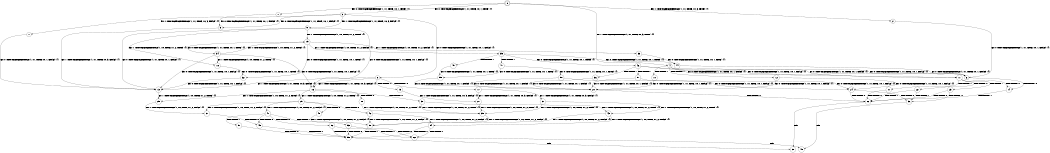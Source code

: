 digraph BCG {
size = "7, 10.5";
center = TRUE;
node [shape = circle];
0 [peripheries = 2];
0 -> 1 [label = "EX !0 !ATOMIC_EXCH_BRANCH (1, +1, TRUE, +0, 1, TRUE) !{}"];
0 -> 2 [label = "EX !1 !ATOMIC_EXCH_BRANCH (1, +1, TRUE, +0, 3, TRUE) !{}"];
0 -> 3 [label = "EX !0 !ATOMIC_EXCH_BRANCH (1, +1, TRUE, +0, 1, TRUE) !{}"];
0 -> 4 [label = "EX !1 !ATOMIC_EXCH_BRANCH (1, +1, TRUE, +0, 3, TRUE) !{}"];
1 -> 5 [label = "EX !0 !ATOMIC_EXCH_BRANCH (1, +1, TRUE, +0, 1, FALSE) !{}"];
2 -> 6 [label = "EX !0 !ATOMIC_EXCH_BRANCH (1, +1, TRUE, +0, 1, FALSE) !{}"];
3 -> 5 [label = "EX !0 !ATOMIC_EXCH_BRANCH (1, +1, TRUE, +0, 1, FALSE) !{}"];
3 -> 7 [label = "EX !1 !ATOMIC_EXCH_BRANCH (1, +1, TRUE, +0, 3, FALSE) !{}"];
3 -> 8 [label = "EX !0 !ATOMIC_EXCH_BRANCH (1, +1, TRUE, +0, 1, FALSE) !{}"];
3 -> 9 [label = "EX !1 !ATOMIC_EXCH_BRANCH (1, +1, TRUE, +0, 3, FALSE) !{}"];
4 -> 6 [label = "EX !0 !ATOMIC_EXCH_BRANCH (1, +1, TRUE, +0, 1, FALSE) !{}"];
4 -> 10 [label = "TERMINATE !1"];
4 -> 11 [label = "EX !0 !ATOMIC_EXCH_BRANCH (1, +1, TRUE, +0, 1, FALSE) !{}"];
4 -> 12 [label = "TERMINATE !1"];
5 -> 13 [label = "EX !1 !ATOMIC_EXCH_BRANCH (1, +1, TRUE, +0, 3, FALSE) !{}"];
6 -> 14 [label = "TERMINATE !0"];
7 -> 13 [label = "EX !0 !ATOMIC_EXCH_BRANCH (1, +1, TRUE, +0, 1, FALSE) !{}"];
8 -> 13 [label = "EX !1 !ATOMIC_EXCH_BRANCH (1, +1, TRUE, +0, 3, FALSE) !{}"];
8 -> 15 [label = "TERMINATE !0"];
8 -> 16 [label = "EX !1 !ATOMIC_EXCH_BRANCH (1, +1, TRUE, +0, 3, FALSE) !{}"];
8 -> 17 [label = "TERMINATE !0"];
9 -> 13 [label = "EX !0 !ATOMIC_EXCH_BRANCH (1, +1, TRUE, +0, 1, FALSE) !{}"];
9 -> 18 [label = "EX !1 !ATOMIC_EXCH_BRANCH (1, +0, TRUE, +1, 2, TRUE) !{}"];
9 -> 16 [label = "EX !0 !ATOMIC_EXCH_BRANCH (1, +1, TRUE, +0, 1, FALSE) !{}"];
9 -> 19 [label = "EX !1 !ATOMIC_EXCH_BRANCH (1, +0, TRUE, +1, 2, TRUE) !{}"];
10 -> 20 [label = "EX !0 !ATOMIC_EXCH_BRANCH (1, +1, TRUE, +0, 1, FALSE) !{}"];
11 -> 14 [label = "TERMINATE !0"];
11 -> 21 [label = "TERMINATE !1"];
11 -> 22 [label = "TERMINATE !0"];
11 -> 23 [label = "TERMINATE !1"];
12 -> 20 [label = "EX !0 !ATOMIC_EXCH_BRANCH (1, +1, TRUE, +0, 1, FALSE) !{}"];
12 -> 24 [label = "EX !0 !ATOMIC_EXCH_BRANCH (1, +1, TRUE, +0, 1, FALSE) !{}"];
13 -> 25 [label = "EX !1 !ATOMIC_EXCH_BRANCH (1, +0, TRUE, +1, 2, TRUE) !{}"];
14 -> 26 [label = "TERMINATE !1"];
15 -> 27 [label = "EX !1 !ATOMIC_EXCH_BRANCH (1, +1, TRUE, +0, 3, FALSE) !{}"];
16 -> 25 [label = "EX !1 !ATOMIC_EXCH_BRANCH (1, +0, TRUE, +1, 2, TRUE) !{}"];
16 -> 28 [label = "TERMINATE !0"];
16 -> 29 [label = "EX !1 !ATOMIC_EXCH_BRANCH (1, +0, TRUE, +1, 2, TRUE) !{}"];
16 -> 30 [label = "TERMINATE !0"];
17 -> 27 [label = "EX !1 !ATOMIC_EXCH_BRANCH (1, +1, TRUE, +0, 3, FALSE) !{}"];
17 -> 31 [label = "EX !1 !ATOMIC_EXCH_BRANCH (1, +1, TRUE, +0, 3, FALSE) !{}"];
18 -> 32 [label = "EX !0 !ATOMIC_EXCH_BRANCH (1, +1, TRUE, +0, 1, TRUE) !{}"];
19 -> 32 [label = "EX !0 !ATOMIC_EXCH_BRANCH (1, +1, TRUE, +0, 1, TRUE) !{}"];
19 -> 33 [label = "EX !1 !ATOMIC_EXCH_BRANCH (1, +0, TRUE, +1, 2, FALSE) !{}"];
19 -> 34 [label = "EX !0 !ATOMIC_EXCH_BRANCH (1, +1, TRUE, +0, 1, TRUE) !{}"];
19 -> 35 [label = "EX !1 !ATOMIC_EXCH_BRANCH (1, +0, TRUE, +1, 2, FALSE) !{}"];
20 -> 26 [label = "TERMINATE !0"];
21 -> 26 [label = "TERMINATE !0"];
22 -> 26 [label = "TERMINATE !1"];
22 -> 36 [label = "TERMINATE !1"];
23 -> 26 [label = "TERMINATE !0"];
23 -> 36 [label = "TERMINATE !0"];
24 -> 26 [label = "TERMINATE !0"];
24 -> 36 [label = "TERMINATE !0"];
25 -> 37 [label = "EX !1 !ATOMIC_EXCH_BRANCH (1, +0, TRUE, +1, 2, FALSE) !{}"];
26 -> 38 [label = "exit"];
27 -> 39 [label = "EX !1 !ATOMIC_EXCH_BRANCH (1, +0, TRUE, +1, 2, TRUE) !{}"];
28 -> 39 [label = "EX !1 !ATOMIC_EXCH_BRANCH (1, +0, TRUE, +1, 2, TRUE) !{}"];
29 -> 37 [label = "EX !1 !ATOMIC_EXCH_BRANCH (1, +0, TRUE, +1, 2, FALSE) !{}"];
29 -> 40 [label = "TERMINATE !0"];
29 -> 41 [label = "EX !1 !ATOMIC_EXCH_BRANCH (1, +0, TRUE, +1, 2, FALSE) !{}"];
29 -> 42 [label = "TERMINATE !0"];
30 -> 39 [label = "EX !1 !ATOMIC_EXCH_BRANCH (1, +0, TRUE, +1, 2, TRUE) !{}"];
30 -> 43 [label = "EX !1 !ATOMIC_EXCH_BRANCH (1, +0, TRUE, +1, 2, TRUE) !{}"];
31 -> 39 [label = "EX !1 !ATOMIC_EXCH_BRANCH (1, +0, TRUE, +1, 2, TRUE) !{}"];
31 -> 43 [label = "EX !1 !ATOMIC_EXCH_BRANCH (1, +0, TRUE, +1, 2, TRUE) !{}"];
32 -> 13 [label = "EX !0 !ATOMIC_EXCH_BRANCH (1, +1, TRUE, +0, 1, FALSE) !{}"];
33 -> 44 [label = "EX !0 !ATOMIC_EXCH_BRANCH (1, +1, TRUE, +0, 1, TRUE) !{}"];
34 -> 13 [label = "EX !0 !ATOMIC_EXCH_BRANCH (1, +1, TRUE, +0, 1, FALSE) !{}"];
34 -> 18 [label = "EX !1 !ATOMIC_EXCH_BRANCH (1, +0, TRUE, +1, 2, TRUE) !{}"];
34 -> 16 [label = "EX !0 !ATOMIC_EXCH_BRANCH (1, +1, TRUE, +0, 1, FALSE) !{}"];
34 -> 19 [label = "EX !1 !ATOMIC_EXCH_BRANCH (1, +0, TRUE, +1, 2, TRUE) !{}"];
35 -> 44 [label = "EX !0 !ATOMIC_EXCH_BRANCH (1, +1, TRUE, +0, 1, TRUE) !{}"];
35 -> 45 [label = "TERMINATE !1"];
35 -> 46 [label = "EX !0 !ATOMIC_EXCH_BRANCH (1, +1, TRUE, +0, 1, TRUE) !{}"];
35 -> 47 [label = "TERMINATE !1"];
36 -> 48 [label = "exit"];
37 -> 49 [label = "TERMINATE !0"];
39 -> 50 [label = "EX !1 !ATOMIC_EXCH_BRANCH (1, +0, TRUE, +1, 2, FALSE) !{}"];
40 -> 50 [label = "EX !1 !ATOMIC_EXCH_BRANCH (1, +0, TRUE, +1, 2, FALSE) !{}"];
41 -> 49 [label = "TERMINATE !0"];
41 -> 51 [label = "TERMINATE !1"];
41 -> 52 [label = "TERMINATE !0"];
41 -> 53 [label = "TERMINATE !1"];
42 -> 50 [label = "EX !1 !ATOMIC_EXCH_BRANCH (1, +0, TRUE, +1, 2, FALSE) !{}"];
42 -> 54 [label = "EX !1 !ATOMIC_EXCH_BRANCH (1, +0, TRUE, +1, 2, FALSE) !{}"];
43 -> 50 [label = "EX !1 !ATOMIC_EXCH_BRANCH (1, +0, TRUE, +1, 2, FALSE) !{}"];
43 -> 54 [label = "EX !1 !ATOMIC_EXCH_BRANCH (1, +0, TRUE, +1, 2, FALSE) !{}"];
44 -> 6 [label = "EX !0 !ATOMIC_EXCH_BRANCH (1, +1, TRUE, +0, 1, FALSE) !{}"];
45 -> 55 [label = "EX !0 !ATOMIC_EXCH_BRANCH (1, +1, TRUE, +0, 1, TRUE) !{}"];
46 -> 6 [label = "EX !0 !ATOMIC_EXCH_BRANCH (1, +1, TRUE, +0, 1, FALSE) !{}"];
46 -> 56 [label = "TERMINATE !1"];
46 -> 11 [label = "EX !0 !ATOMIC_EXCH_BRANCH (1, +1, TRUE, +0, 1, FALSE) !{}"];
46 -> 57 [label = "TERMINATE !1"];
47 -> 55 [label = "EX !0 !ATOMIC_EXCH_BRANCH (1, +1, TRUE, +0, 1, TRUE) !{}"];
47 -> 58 [label = "EX !0 !ATOMIC_EXCH_BRANCH (1, +1, TRUE, +0, 1, TRUE) !{}"];
49 -> 59 [label = "TERMINATE !1"];
50 -> 59 [label = "TERMINATE !1"];
51 -> 59 [label = "TERMINATE !0"];
52 -> 59 [label = "TERMINATE !1"];
52 -> 60 [label = "TERMINATE !1"];
53 -> 59 [label = "TERMINATE !0"];
53 -> 60 [label = "TERMINATE !0"];
54 -> 59 [label = "TERMINATE !1"];
54 -> 60 [label = "TERMINATE !1"];
55 -> 20 [label = "EX !0 !ATOMIC_EXCH_BRANCH (1, +1, TRUE, +0, 1, FALSE) !{}"];
56 -> 20 [label = "EX !0 !ATOMIC_EXCH_BRANCH (1, +1, TRUE, +0, 1, FALSE) !{}"];
57 -> 20 [label = "EX !0 !ATOMIC_EXCH_BRANCH (1, +1, TRUE, +0, 1, FALSE) !{}"];
57 -> 24 [label = "EX !0 !ATOMIC_EXCH_BRANCH (1, +1, TRUE, +0, 1, FALSE) !{}"];
58 -> 20 [label = "EX !0 !ATOMIC_EXCH_BRANCH (1, +1, TRUE, +0, 1, FALSE) !{}"];
58 -> 24 [label = "EX !0 !ATOMIC_EXCH_BRANCH (1, +1, TRUE, +0, 1, FALSE) !{}"];
59 -> 38 [label = "exit"];
60 -> 48 [label = "exit"];
}
